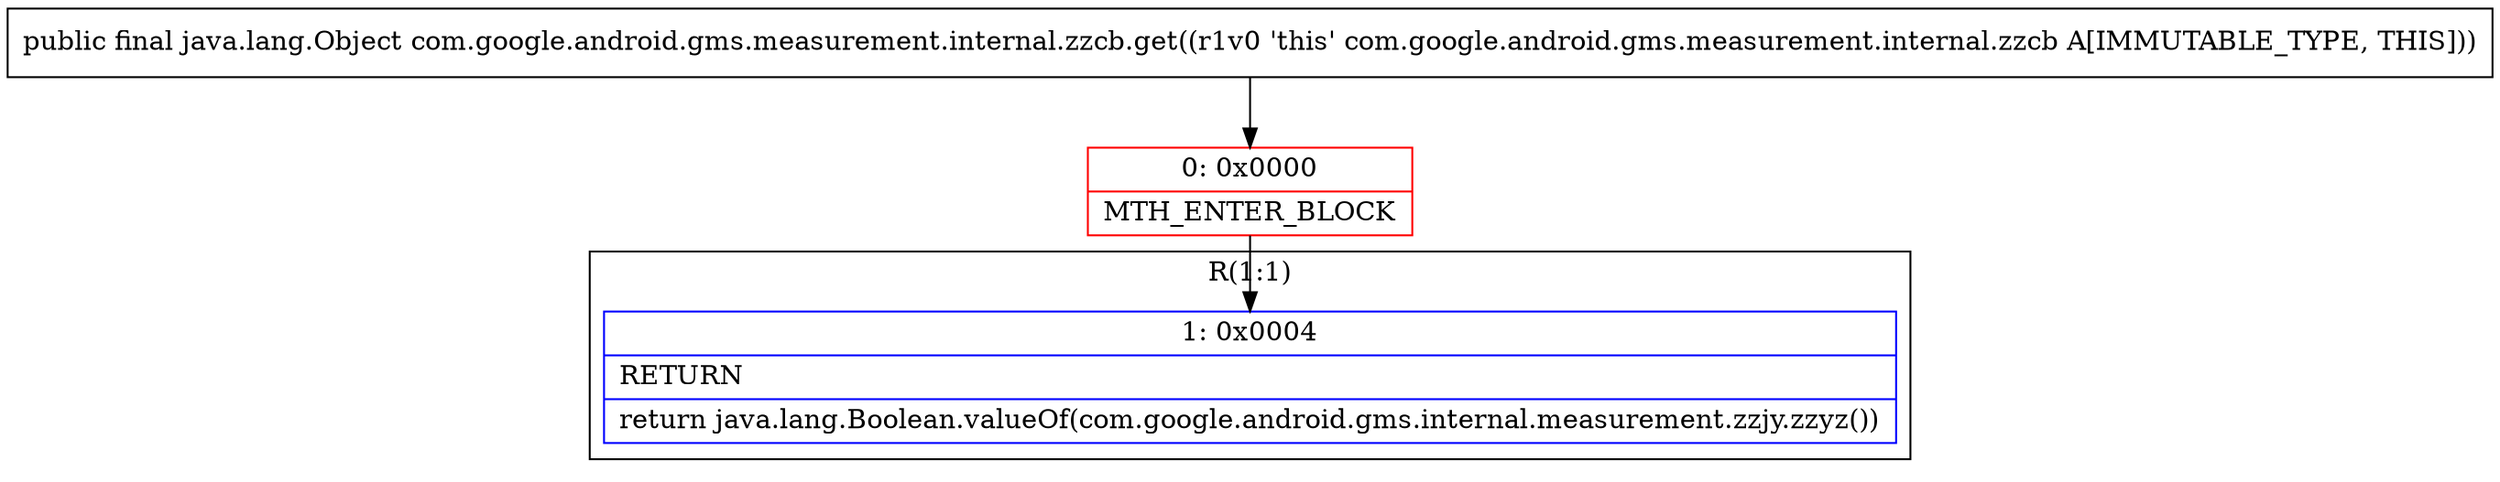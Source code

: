 digraph "CFG forcom.google.android.gms.measurement.internal.zzcb.get()Ljava\/lang\/Object;" {
subgraph cluster_Region_992339302 {
label = "R(1:1)";
node [shape=record,color=blue];
Node_1 [shape=record,label="{1\:\ 0x0004|RETURN\l|return java.lang.Boolean.valueOf(com.google.android.gms.internal.measurement.zzjy.zzyz())\l}"];
}
Node_0 [shape=record,color=red,label="{0\:\ 0x0000|MTH_ENTER_BLOCK\l}"];
MethodNode[shape=record,label="{public final java.lang.Object com.google.android.gms.measurement.internal.zzcb.get((r1v0 'this' com.google.android.gms.measurement.internal.zzcb A[IMMUTABLE_TYPE, THIS])) }"];
MethodNode -> Node_0;
Node_0 -> Node_1;
}

